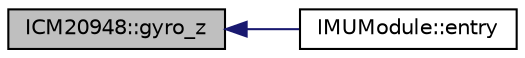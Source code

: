 digraph "ICM20948::gyro_z"
{
  edge [fontname="Helvetica",fontsize="10",labelfontname="Helvetica",labelfontsize="10"];
  node [fontname="Helvetica",fontsize="10",shape=record];
  rankdir="LR";
  Node31 [label="ICM20948::gyro_z",height=0.2,width=0.4,color="black", fillcolor="grey75", style="filled", fontcolor="black"];
  Node31 -> Node32 [dir="back",color="midnightblue",fontsize="10",style="solid",fontname="Helvetica"];
  Node32 [label="IMUModule::entry",height=0.2,width=0.4,color="black", fillcolor="white", style="filled",URL="$class_i_m_u_module.html#a784f495174be8c60b2d1e5a99bf508c9",tooltip="Code to run when called by RTOS once per system tick (kperiod) "];
}
